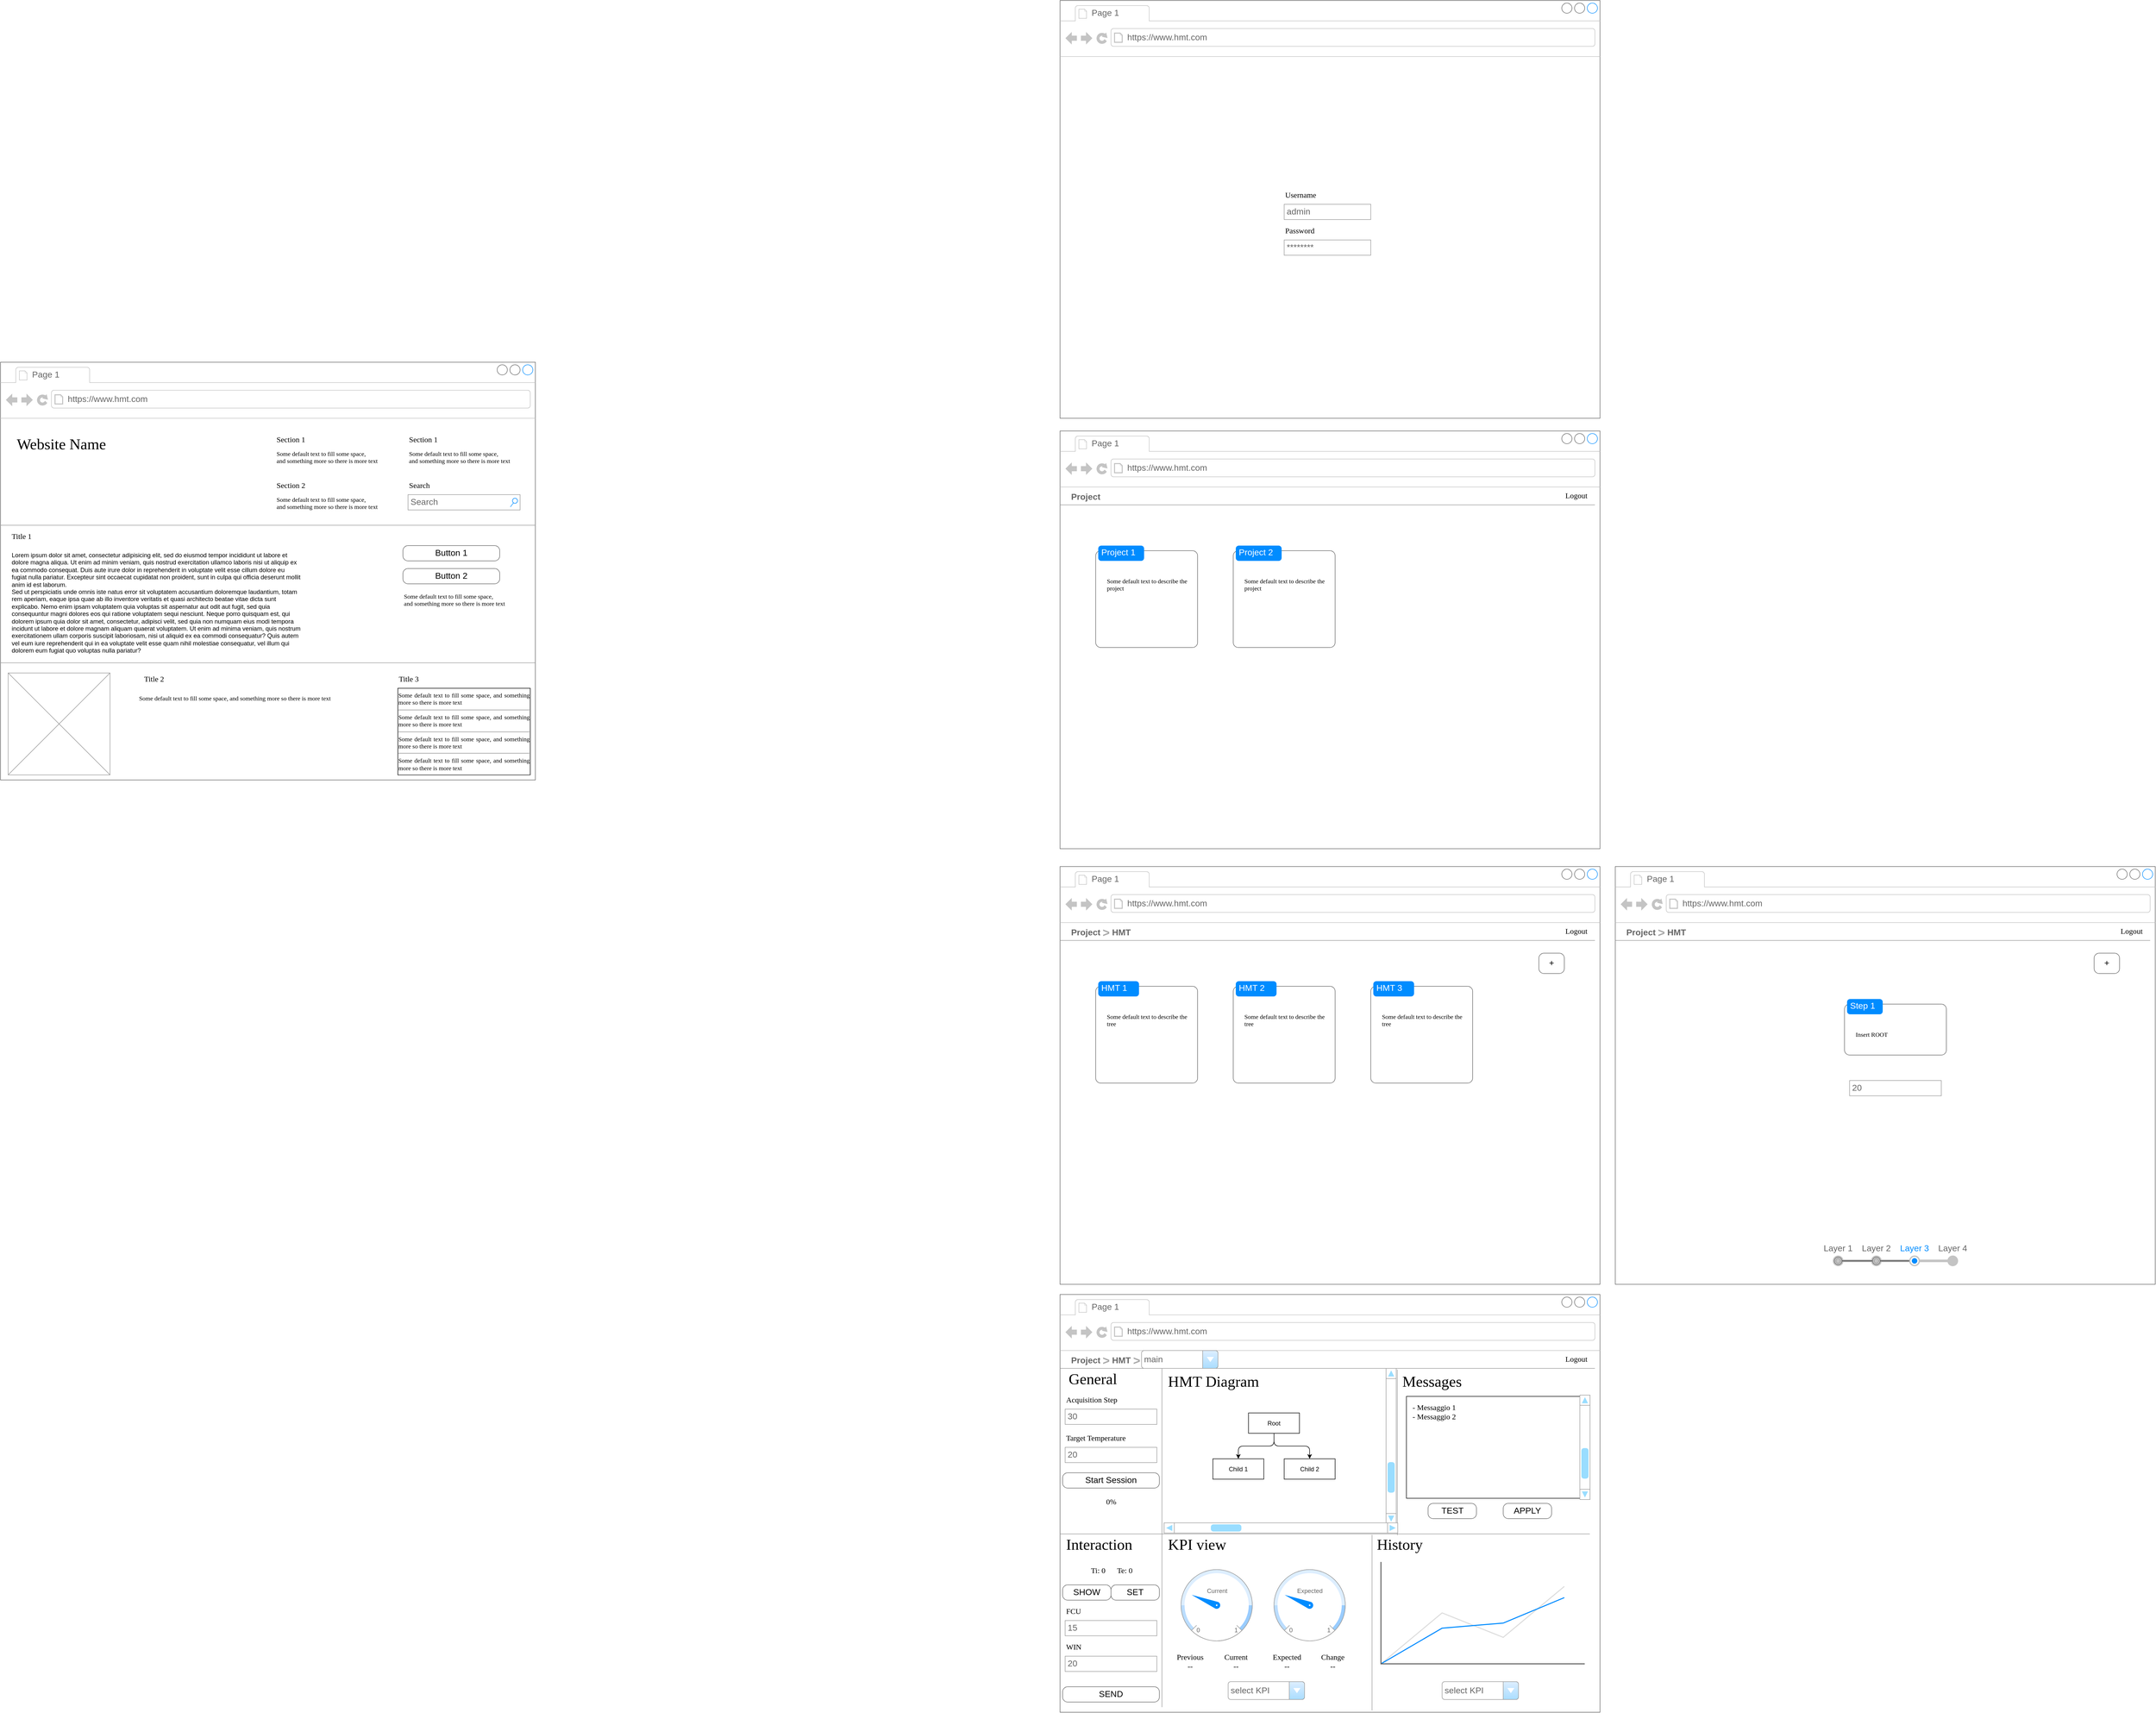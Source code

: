 <mxfile version="23.1.2" type="github">
  <diagram name="Page-1" id="2cc2dc42-3aac-f2a9-1cec-7a8b7cbee084">
    <mxGraphModel dx="8448" dy="3240" grid="1" gridSize="10" guides="1" tooltips="1" connect="1" arrows="1" fold="1" page="1" pageScale="1" pageWidth="1100" pageHeight="850" background="none" math="0" shadow="0">
      <root>
        <mxCell id="0" />
        <mxCell id="1" parent="0" />
        <mxCell id="7026571954dc6520-1" value="" style="strokeWidth=1;shadow=0;dashed=0;align=center;html=1;shape=mxgraph.mockup.containers.browserWindow;rSize=0;strokeColor=#666666;mainText=,;recursiveResize=0;rounded=0;labelBackgroundColor=none;fontFamily=Verdana;fontSize=12;movable=1;resizable=1;rotatable=1;deletable=1;editable=1;locked=0;connectable=1;" parent="1" vertex="1">
          <mxGeometry x="30" y="20" width="1060" height="820" as="geometry" />
        </mxCell>
        <mxCell id="7026571954dc6520-2" value="Page 1" style="strokeWidth=1;shadow=0;dashed=0;align=center;html=1;shape=mxgraph.mockup.containers.anchor;fontSize=17;fontColor=#666666;align=left;" parent="7026571954dc6520-1" vertex="1">
          <mxGeometry x="60" y="12" width="110" height="26" as="geometry" />
        </mxCell>
        <mxCell id="7026571954dc6520-3" value="https://www.hmt.com" style="strokeWidth=1;shadow=0;dashed=0;align=center;html=1;shape=mxgraph.mockup.containers.anchor;rSize=0;fontSize=17;fontColor=#666666;align=left;" parent="7026571954dc6520-1" vertex="1">
          <mxGeometry x="130" y="60" width="250" height="26" as="geometry" />
        </mxCell>
        <mxCell id="7026571954dc6520-6" value="Username" style="text;html=1;points=[];align=left;verticalAlign=top;spacingTop=-4;fontSize=15;fontFamily=Verdana" parent="7026571954dc6520-1" vertex="1">
          <mxGeometry x="440" y="370" width="170" height="30" as="geometry" />
        </mxCell>
        <mxCell id="7026571954dc6520-8" value="Password" style="text;html=1;points=[];align=left;verticalAlign=top;spacingTop=-4;fontSize=15;fontFamily=Verdana" parent="7026571954dc6520-1" vertex="1">
          <mxGeometry x="440" y="440" width="170" height="30" as="geometry" />
        </mxCell>
        <mxCell id="7pJ2gOgN6x-UePzKQqjZ-26" value="********" style="strokeWidth=1;shadow=0;dashed=0;align=center;html=1;shape=mxgraph.mockup.forms.pwField;strokeColor=#999999;mainText=;align=left;fontColor=#666666;fontSize=17;spacingLeft=3;" vertex="1" parent="7026571954dc6520-1">
          <mxGeometry x="440" y="470" width="170" height="30" as="geometry" />
        </mxCell>
        <mxCell id="7pJ2gOgN6x-UePzKQqjZ-27" value="admin" style="strokeWidth=1;shadow=0;dashed=0;align=center;html=1;shape=mxgraph.mockup.forms.pwField;strokeColor=#999999;mainText=;align=left;fontColor=#666666;fontSize=17;spacingLeft=3;" vertex="1" parent="7026571954dc6520-1">
          <mxGeometry x="440" y="400" width="170" height="30" as="geometry" />
        </mxCell>
        <mxCell id="7pJ2gOgN6x-UePzKQqjZ-1" value="" style="strokeWidth=1;shadow=0;dashed=0;align=center;html=1;shape=mxgraph.mockup.containers.browserWindow;rSize=0;strokeColor=#666666;mainText=,;recursiveResize=0;rounded=0;labelBackgroundColor=none;fontFamily=Verdana;fontSize=12" vertex="1" parent="1">
          <mxGeometry x="30" y="865" width="1060" height="820" as="geometry" />
        </mxCell>
        <mxCell id="7pJ2gOgN6x-UePzKQqjZ-2" value="Page 1" style="strokeWidth=1;shadow=0;dashed=0;align=center;html=1;shape=mxgraph.mockup.containers.anchor;fontSize=17;fontColor=#666666;align=left;" vertex="1" parent="7pJ2gOgN6x-UePzKQqjZ-1">
          <mxGeometry x="60" y="12" width="110" height="26" as="geometry" />
        </mxCell>
        <mxCell id="7pJ2gOgN6x-UePzKQqjZ-3" value="https://www.hmt.com" style="strokeWidth=1;shadow=0;dashed=0;align=center;html=1;shape=mxgraph.mockup.containers.anchor;rSize=0;fontSize=17;fontColor=#666666;align=left;" vertex="1" parent="7pJ2gOgN6x-UePzKQqjZ-1">
          <mxGeometry x="130" y="60" width="250" height="26" as="geometry" />
        </mxCell>
        <mxCell id="7pJ2gOgN6x-UePzKQqjZ-53" value="" style="verticalLabelPosition=bottom;shadow=0;dashed=0;align=center;html=1;verticalAlign=top;strokeWidth=1;shape=mxgraph.mockup.markup.line;strokeColor=#999999;rounded=0;labelBackgroundColor=none;fillColor=#ffffff;fontFamily=Verdana;fontSize=12;fontColor=#000000;" vertex="1" parent="7pJ2gOgN6x-UePzKQqjZ-1">
          <mxGeometry y="135" width="1050" height="20" as="geometry" />
        </mxCell>
        <mxCell id="7pJ2gOgN6x-UePzKQqjZ-80" value="" style="shape=mxgraph.mockup.containers.marginRect;rectMarginTop=10;strokeColor=#666666;strokeWidth=1;dashed=0;rounded=1;arcSize=5;recursiveResize=0;html=1;whiteSpace=wrap;" vertex="1" parent="7pJ2gOgN6x-UePzKQqjZ-1">
          <mxGeometry x="70" y="225" width="200" height="200" as="geometry" />
        </mxCell>
        <mxCell id="7pJ2gOgN6x-UePzKQqjZ-81" value="Project 1" style="shape=rect;strokeColor=none;fillColor=#008cff;strokeWidth=1;dashed=0;rounded=1;arcSize=20;fontColor=#ffffff;fontSize=17;spacing=2;spacingTop=-2;align=left;autosize=1;spacingLeft=4;resizeWidth=0;resizeHeight=0;perimeter=none;html=1;whiteSpace=wrap;" vertex="1" parent="7pJ2gOgN6x-UePzKQqjZ-80">
          <mxGeometry x="5" width="90" height="30" as="geometry" />
        </mxCell>
        <mxCell id="7pJ2gOgN6x-UePzKQqjZ-85" value="Some default text to describe the project" style="text;html=1;points=[];align=left;verticalAlign=top;spacingTop=-4;fontSize=12;fontFamily=Verdana;whiteSpace=wrap;" vertex="1" parent="7pJ2gOgN6x-UePzKQqjZ-80">
          <mxGeometry x="20" y="60" width="160" height="65" as="geometry" />
        </mxCell>
        <mxCell id="7pJ2gOgN6x-UePzKQqjZ-83" value="Logout" style="text;html=1;points=[];align=left;verticalAlign=top;spacingTop=-4;fontSize=15;fontFamily=Verdana" vertex="1" parent="7pJ2gOgN6x-UePzKQqjZ-1">
          <mxGeometry x="990" y="115" width="60" height="30" as="geometry" />
        </mxCell>
        <mxCell id="7pJ2gOgN6x-UePzKQqjZ-84" value="Project" style="strokeWidth=1;shadow=0;dashed=0;align=center;html=1;shape=mxgraph.mockup.navigation.anchor;fontSize=17;fontColor=#666666;fontStyle=1;" vertex="1" parent="7pJ2gOgN6x-UePzKQqjZ-1">
          <mxGeometry x="20" y="115" width="60" height="30" as="geometry" />
        </mxCell>
        <mxCell id="7pJ2gOgN6x-UePzKQqjZ-86" value="" style="shape=mxgraph.mockup.containers.marginRect;rectMarginTop=10;strokeColor=#666666;strokeWidth=1;dashed=0;rounded=1;arcSize=5;recursiveResize=0;html=1;whiteSpace=wrap;" vertex="1" parent="7pJ2gOgN6x-UePzKQqjZ-1">
          <mxGeometry x="340" y="225" width="200" height="200" as="geometry" />
        </mxCell>
        <mxCell id="7pJ2gOgN6x-UePzKQqjZ-87" value="Project 2" style="shape=rect;strokeColor=none;fillColor=#008cff;strokeWidth=1;dashed=0;rounded=1;arcSize=20;fontColor=#ffffff;fontSize=17;spacing=2;spacingTop=-2;align=left;autosize=1;spacingLeft=4;resizeWidth=0;resizeHeight=0;perimeter=none;html=1;whiteSpace=wrap;" vertex="1" parent="7pJ2gOgN6x-UePzKQqjZ-86">
          <mxGeometry x="5" width="90" height="30" as="geometry" />
        </mxCell>
        <mxCell id="7pJ2gOgN6x-UePzKQqjZ-88" value="Some default text to describe the project" style="text;html=1;points=[];align=left;verticalAlign=top;spacingTop=-4;fontSize=12;fontFamily=Verdana;whiteSpace=wrap;" vertex="1" parent="7pJ2gOgN6x-UePzKQqjZ-86">
          <mxGeometry x="20" y="60" width="160" height="65" as="geometry" />
        </mxCell>
        <mxCell id="7pJ2gOgN6x-UePzKQqjZ-28" value="" style="strokeWidth=1;shadow=0;dashed=0;align=center;html=1;shape=mxgraph.mockup.containers.browserWindow;rSize=0;strokeColor=#666666;mainText=,;recursiveResize=0;rounded=0;labelBackgroundColor=none;fontFamily=Verdana;fontSize=12" vertex="1" parent="1">
          <mxGeometry x="-2050" y="730" width="1050" height="820" as="geometry" />
        </mxCell>
        <mxCell id="7pJ2gOgN6x-UePzKQqjZ-29" value="Page 1" style="strokeWidth=1;shadow=0;dashed=0;align=center;html=1;shape=mxgraph.mockup.containers.anchor;fontSize=17;fontColor=#666666;align=left;" vertex="1" parent="7pJ2gOgN6x-UePzKQqjZ-28">
          <mxGeometry x="60" y="12" width="110" height="26" as="geometry" />
        </mxCell>
        <mxCell id="7pJ2gOgN6x-UePzKQqjZ-30" value="https://www.hmt.com" style="strokeWidth=1;shadow=0;dashed=0;align=center;html=1;shape=mxgraph.mockup.containers.anchor;rSize=0;fontSize=17;fontColor=#666666;align=left;" vertex="1" parent="7pJ2gOgN6x-UePzKQqjZ-28">
          <mxGeometry x="130" y="60" width="250" height="26" as="geometry" />
        </mxCell>
        <mxCell id="7pJ2gOgN6x-UePzKQqjZ-31" value="Website Name" style="text;html=1;points=[];align=left;verticalAlign=top;spacingTop=-4;fontSize=30;fontFamily=Verdana" vertex="1" parent="7pJ2gOgN6x-UePzKQqjZ-28">
          <mxGeometry x="30" y="140" width="340" height="50" as="geometry" />
        </mxCell>
        <mxCell id="7pJ2gOgN6x-UePzKQqjZ-32" value="Section 1" style="text;html=1;points=[];align=left;verticalAlign=top;spacingTop=-4;fontSize=15;fontFamily=Verdana" vertex="1" parent="7pJ2gOgN6x-UePzKQqjZ-28">
          <mxGeometry x="540" y="140" width="170" height="30" as="geometry" />
        </mxCell>
        <mxCell id="7pJ2gOgN6x-UePzKQqjZ-33" value="Some default text to fill some space, and&amp;nbsp;&lt;span&gt;something more so there is more text&lt;/span&gt;" style="text;html=1;points=[];align=left;verticalAlign=top;spacingTop=-4;fontSize=12;fontFamily=Verdana;whiteSpace=wrap;" vertex="1" parent="7pJ2gOgN6x-UePzKQqjZ-28">
          <mxGeometry x="540" y="170" width="240" height="40" as="geometry" />
        </mxCell>
        <mxCell id="7pJ2gOgN6x-UePzKQqjZ-34" value="Section 2" style="text;html=1;points=[];align=left;verticalAlign=top;spacingTop=-4;fontSize=15;fontFamily=Verdana" vertex="1" parent="7pJ2gOgN6x-UePzKQqjZ-28">
          <mxGeometry x="540" y="230" width="170" height="30" as="geometry" />
        </mxCell>
        <mxCell id="7pJ2gOgN6x-UePzKQqjZ-35" value="Some default text to fill some space, and&amp;nbsp;&lt;span&gt;something more so there is more text&lt;/span&gt;" style="text;html=1;points=[];align=left;verticalAlign=top;spacingTop=-4;fontSize=12;fontFamily=Verdana;whiteSpace=wrap;" vertex="1" parent="7pJ2gOgN6x-UePzKQqjZ-28">
          <mxGeometry x="540" y="260" width="240" height="40" as="geometry" />
        </mxCell>
        <mxCell id="7pJ2gOgN6x-UePzKQqjZ-36" value="Section 1" style="text;html=1;points=[];align=left;verticalAlign=top;spacingTop=-4;fontSize=15;fontFamily=Verdana" vertex="1" parent="7pJ2gOgN6x-UePzKQqjZ-28">
          <mxGeometry x="800" y="140" width="170" height="30" as="geometry" />
        </mxCell>
        <mxCell id="7pJ2gOgN6x-UePzKQqjZ-37" value="Some default text to fill some space, and&amp;nbsp;&lt;span&gt;something more so there is more text&lt;/span&gt;" style="text;html=1;points=[];align=left;verticalAlign=top;spacingTop=-4;fontSize=12;fontFamily=Verdana;whiteSpace=wrap;" vertex="1" parent="7pJ2gOgN6x-UePzKQqjZ-28">
          <mxGeometry x="800" y="170" width="240" height="40" as="geometry" />
        </mxCell>
        <mxCell id="7pJ2gOgN6x-UePzKQqjZ-38" value="Search" style="text;html=1;points=[];align=left;verticalAlign=top;spacingTop=-4;fontSize=15;fontFamily=Verdana" vertex="1" parent="7pJ2gOgN6x-UePzKQqjZ-28">
          <mxGeometry x="800" y="230" width="170" height="30" as="geometry" />
        </mxCell>
        <mxCell id="7pJ2gOgN6x-UePzKQqjZ-39" value="Search" style="strokeWidth=1;shadow=0;dashed=0;align=center;html=1;shape=mxgraph.mockup.forms.searchBox;strokeColor=#999999;mainText=;strokeColor2=#008cff;fontColor=#666666;fontSize=17;align=left;spacingLeft=3;rounded=0;labelBackgroundColor=none;" vertex="1" parent="7pJ2gOgN6x-UePzKQqjZ-28">
          <mxGeometry x="800" y="260" width="220" height="30" as="geometry" />
        </mxCell>
        <mxCell id="7pJ2gOgN6x-UePzKQqjZ-40" value="" style="verticalLabelPosition=bottom;shadow=0;dashed=0;align=center;html=1;verticalAlign=top;strokeWidth=1;shape=mxgraph.mockup.markup.line;strokeColor=#999999;rounded=0;labelBackgroundColor=none;fillColor=#ffffff;fontFamily=Verdana;fontSize=12;fontColor=#000000;" vertex="1" parent="7pJ2gOgN6x-UePzKQqjZ-28">
          <mxGeometry y="310" width="1050" height="20" as="geometry" />
        </mxCell>
        <mxCell id="7pJ2gOgN6x-UePzKQqjZ-41" value="Title 1" style="text;html=1;points=[];align=left;verticalAlign=top;spacingTop=-4;fontSize=15;fontFamily=Verdana" vertex="1" parent="7pJ2gOgN6x-UePzKQqjZ-28">
          <mxGeometry x="20" y="330" width="170" height="30" as="geometry" />
        </mxCell>
        <mxCell id="7pJ2gOgN6x-UePzKQqjZ-42" value="Lorem ipsum dolor sit amet, consectetur adipisicing elit, sed do eiusmod tempor incididunt ut labore et dolore magna aliqua. Ut enim ad minim veniam, quis nostrud exercitation ullamco laboris nisi ut aliquip ex ea commodo consequat. Duis aute irure dolor in reprehenderit in voluptate velit esse cillum dolore eu fugiat nulla pariatur. Excepteur sint occaecat cupidatat non proident, sunt in culpa qui officia deserunt mollit anim id est laborum.&#xa;Sed ut perspiciatis unde omnis iste natus error sit voluptatem accusantium doloremque laudantium, totam rem aperiam, eaque ipsa quae ab illo inventore veritatis et quasi architecto beatae vitae dicta sunt explicabo. Nemo enim ipsam voluptatem quia voluptas sit aspernatur aut odit aut fugit, sed quia consequuntur magni dolores eos qui ratione voluptatem sequi nesciunt. Neque porro quisquam est, qui dolorem ipsum quia dolor sit amet, consectetur, adipisci velit, sed quia non numquam eius modi tempora incidunt ut labore et dolore magnam aliquam quaerat voluptatem. Ut enim ad minima veniam, quis nostrum exercitationem ullam corporis suscipit laboriosam, nisi ut aliquid ex ea commodi consequatur? Quis autem vel eum iure reprehenderit qui in ea voluptate velit esse quam nihil molestiae consequatur, vel illum qui dolorem eum fugiat quo voluptas nulla pariatur?" style="text;spacingTop=-5;whiteSpace=wrap;html=1;align=left;fontSize=12;fontFamily=Helvetica;fillColor=none;strokeColor=none;rounded=0;shadow=1;labelBackgroundColor=none;" vertex="1" parent="7pJ2gOgN6x-UePzKQqjZ-28">
          <mxGeometry x="20" y="370" width="570" height="240" as="geometry" />
        </mxCell>
        <mxCell id="7pJ2gOgN6x-UePzKQqjZ-43" value="Button 1" style="strokeWidth=1;shadow=0;dashed=0;align=center;html=1;shape=mxgraph.mockup.buttons.button;strokeColor=#666666;mainText=;buttonStyle=round;fontSize=17;fontStyle=0;fillColor=none;whiteSpace=wrap;rounded=0;labelBackgroundColor=none;" vertex="1" parent="7pJ2gOgN6x-UePzKQqjZ-28">
          <mxGeometry x="790" y="360" width="190" height="30" as="geometry" />
        </mxCell>
        <mxCell id="7pJ2gOgN6x-UePzKQqjZ-44" value="Button 2" style="strokeWidth=1;shadow=0;dashed=0;align=center;html=1;shape=mxgraph.mockup.buttons.button;strokeColor=#666666;mainText=;buttonStyle=round;fontSize=17;fontStyle=0;fillColor=none;whiteSpace=wrap;rounded=0;labelBackgroundColor=none;" vertex="1" parent="7pJ2gOgN6x-UePzKQqjZ-28">
          <mxGeometry x="790" y="405" width="190" height="30" as="geometry" />
        </mxCell>
        <mxCell id="7pJ2gOgN6x-UePzKQqjZ-45" value="Some default text to fill some space, and&amp;nbsp;&lt;span&gt;something more so there is more text&lt;/span&gt;" style="text;html=1;points=[];align=left;verticalAlign=top;spacingTop=-4;fontSize=12;fontFamily=Verdana;whiteSpace=wrap;" vertex="1" parent="7pJ2gOgN6x-UePzKQqjZ-28">
          <mxGeometry x="790" y="450" width="240" height="40" as="geometry" />
        </mxCell>
        <mxCell id="7pJ2gOgN6x-UePzKQqjZ-46" value="" style="verticalLabelPosition=bottom;shadow=0;dashed=0;align=center;html=1;verticalAlign=top;strokeWidth=1;shape=mxgraph.mockup.markup.line;strokeColor=#999999;rounded=0;labelBackgroundColor=none;fillColor=#ffffff;fontFamily=Verdana;fontSize=12;fontColor=#000000;" vertex="1" parent="7pJ2gOgN6x-UePzKQqjZ-28">
          <mxGeometry y="580" width="1050" height="20" as="geometry" />
        </mxCell>
        <mxCell id="7pJ2gOgN6x-UePzKQqjZ-47" value="" style="verticalLabelPosition=bottom;shadow=0;dashed=0;align=center;html=1;verticalAlign=top;strokeWidth=1;shape=mxgraph.mockup.graphics.simpleIcon;strokeColor=#999999;fillColor=#ffffff;rounded=0;labelBackgroundColor=none;fontFamily=Verdana;fontSize=12;fontColor=#000000;" vertex="1" parent="7pJ2gOgN6x-UePzKQqjZ-28">
          <mxGeometry x="15" y="610" width="200" height="200" as="geometry" />
        </mxCell>
        <mxCell id="7pJ2gOgN6x-UePzKQqjZ-48" value="Title 2" style="text;html=1;points=[];align=left;verticalAlign=top;spacingTop=-4;fontSize=15;fontFamily=Verdana" vertex="1" parent="7pJ2gOgN6x-UePzKQqjZ-28">
          <mxGeometry x="280" y="610" width="170" height="30" as="geometry" />
        </mxCell>
        <mxCell id="7pJ2gOgN6x-UePzKQqjZ-49" value="Title 3" style="text;html=1;points=[];align=left;verticalAlign=top;spacingTop=-4;fontSize=15;fontFamily=Verdana" vertex="1" parent="7pJ2gOgN6x-UePzKQqjZ-28">
          <mxGeometry x="780" y="610" width="170" height="30" as="geometry" />
        </mxCell>
        <mxCell id="7pJ2gOgN6x-UePzKQqjZ-50" value="&lt;div style=&quot;text-align: justify&quot;&gt;&lt;span&gt;Some default text to fill some space, and&amp;nbsp;&lt;/span&gt;&lt;span&gt;something more so there is more text&lt;/span&gt;&lt;/div&gt;&lt;div style=&quot;text-align: justify&quot;&gt;&lt;hr id=&quot;null&quot; style=&quot;text-align: justify&quot;&gt;&lt;span&gt;&lt;div style=&quot;text-align: justify&quot;&gt;&lt;span&gt;Some default text to fill some space, and&amp;nbsp;&lt;/span&gt;&lt;span&gt;something more so there is more text&lt;/span&gt;&lt;/div&gt;&lt;/span&gt;&lt;/div&gt;&lt;hr id=&quot;null&quot; style=&quot;text-align: justify&quot;&gt;&lt;span&gt;&lt;div style=&quot;text-align: justify&quot;&gt;&lt;span&gt;Some default text to fill some space, and&amp;nbsp;&lt;/span&gt;&lt;span&gt;something more so there is more text&lt;/span&gt;&lt;/div&gt;&lt;/span&gt;&lt;hr id=&quot;null&quot; style=&quot;text-align: justify&quot;&gt;&lt;span&gt;&lt;div style=&quot;text-align: justify&quot;&gt;&lt;span&gt;Some default text to fill some space, and&amp;nbsp;&lt;/span&gt;&lt;span&gt;something more so there is more text&lt;/span&gt;&lt;/div&gt;&lt;/span&gt;&lt;hr id=&quot;null&quot; style=&quot;text-align: left&quot;&gt;" style="whiteSpace=wrap;html=1;rounded=0;shadow=0;labelBackgroundColor=none;strokeWidth=1;fontFamily=Verdana;fontSize=12;align=center;verticalAlign=top;" vertex="1" parent="7pJ2gOgN6x-UePzKQqjZ-28">
          <mxGeometry x="780" y="640" width="260" height="170" as="geometry" />
        </mxCell>
        <mxCell id="7pJ2gOgN6x-UePzKQqjZ-51" value="Some default text to fill some space, and&amp;nbsp;&lt;span&gt;something more so there is more text&lt;/span&gt;" style="text;html=1;points=[];align=left;verticalAlign=top;spacingTop=-4;fontSize=12;fontFamily=Verdana;whiteSpace=wrap;" vertex="1" parent="7pJ2gOgN6x-UePzKQqjZ-28">
          <mxGeometry x="270" y="650" width="470" height="40" as="geometry" />
        </mxCell>
        <mxCell id="7pJ2gOgN6x-UePzKQqjZ-111" value="" style="strokeWidth=1;shadow=0;dashed=0;align=center;html=1;shape=mxgraph.mockup.containers.browserWindow;rSize=0;strokeColor=#666666;mainText=,;recursiveResize=0;rounded=0;labelBackgroundColor=none;fontFamily=Verdana;fontSize=12" vertex="1" parent="1">
          <mxGeometry x="30" y="1720" width="1060" height="820" as="geometry" />
        </mxCell>
        <mxCell id="7pJ2gOgN6x-UePzKQqjZ-112" value="Page 1" style="strokeWidth=1;shadow=0;dashed=0;align=center;html=1;shape=mxgraph.mockup.containers.anchor;fontSize=17;fontColor=#666666;align=left;" vertex="1" parent="7pJ2gOgN6x-UePzKQqjZ-111">
          <mxGeometry x="60" y="12" width="110" height="26" as="geometry" />
        </mxCell>
        <mxCell id="7pJ2gOgN6x-UePzKQqjZ-113" value="https://www.hmt.com" style="strokeWidth=1;shadow=0;dashed=0;align=center;html=1;shape=mxgraph.mockup.containers.anchor;rSize=0;fontSize=17;fontColor=#666666;align=left;" vertex="1" parent="7pJ2gOgN6x-UePzKQqjZ-111">
          <mxGeometry x="130" y="60" width="250" height="26" as="geometry" />
        </mxCell>
        <mxCell id="7pJ2gOgN6x-UePzKQqjZ-114" value="" style="verticalLabelPosition=bottom;shadow=0;dashed=0;align=center;html=1;verticalAlign=top;strokeWidth=1;shape=mxgraph.mockup.markup.line;strokeColor=#999999;rounded=0;labelBackgroundColor=none;fillColor=#ffffff;fontFamily=Verdana;fontSize=12;fontColor=#000000;" vertex="1" parent="7pJ2gOgN6x-UePzKQqjZ-111">
          <mxGeometry y="135" width="1050" height="20" as="geometry" />
        </mxCell>
        <mxCell id="7pJ2gOgN6x-UePzKQqjZ-115" value="" style="shape=mxgraph.mockup.containers.marginRect;rectMarginTop=10;strokeColor=#666666;strokeWidth=1;dashed=0;rounded=1;arcSize=5;recursiveResize=0;html=1;whiteSpace=wrap;" vertex="1" parent="7pJ2gOgN6x-UePzKQqjZ-111">
          <mxGeometry x="70" y="225" width="200" height="200" as="geometry" />
        </mxCell>
        <mxCell id="7pJ2gOgN6x-UePzKQqjZ-116" value="HMT 1" style="shape=rect;strokeColor=none;fillColor=#008cff;strokeWidth=1;dashed=0;rounded=1;arcSize=20;fontColor=#ffffff;fontSize=17;spacing=2;spacingTop=-2;align=left;autosize=1;spacingLeft=4;resizeWidth=0;resizeHeight=0;perimeter=none;html=1;whiteSpace=wrap;" vertex="1" parent="7pJ2gOgN6x-UePzKQqjZ-115">
          <mxGeometry x="5" width="80" height="30" as="geometry" />
        </mxCell>
        <mxCell id="7pJ2gOgN6x-UePzKQqjZ-117" value="Some default text to describe the tree" style="text;html=1;points=[];align=left;verticalAlign=top;spacingTop=-4;fontSize=12;fontFamily=Verdana;whiteSpace=wrap;" vertex="1" parent="7pJ2gOgN6x-UePzKQqjZ-115">
          <mxGeometry x="20" y="60" width="160" height="65" as="geometry" />
        </mxCell>
        <mxCell id="7pJ2gOgN6x-UePzKQqjZ-118" value="Logout" style="text;html=1;points=[];align=left;verticalAlign=top;spacingTop=-4;fontSize=15;fontFamily=Verdana" vertex="1" parent="7pJ2gOgN6x-UePzKQqjZ-111">
          <mxGeometry x="990" y="115" width="60" height="30" as="geometry" />
        </mxCell>
        <mxCell id="7pJ2gOgN6x-UePzKQqjZ-119" value="Project" style="strokeWidth=1;shadow=0;dashed=0;align=center;html=1;shape=mxgraph.mockup.navigation.anchor;fontSize=17;fontColor=#666666;fontStyle=1;" vertex="1" parent="7pJ2gOgN6x-UePzKQqjZ-111">
          <mxGeometry x="20" y="115" width="60" height="30" as="geometry" />
        </mxCell>
        <mxCell id="7pJ2gOgN6x-UePzKQqjZ-120" value="" style="shape=mxgraph.mockup.containers.marginRect;rectMarginTop=10;strokeColor=#666666;strokeWidth=1;dashed=0;rounded=1;arcSize=5;recursiveResize=0;html=1;whiteSpace=wrap;" vertex="1" parent="7pJ2gOgN6x-UePzKQqjZ-111">
          <mxGeometry x="340" y="225" width="200" height="200" as="geometry" />
        </mxCell>
        <mxCell id="7pJ2gOgN6x-UePzKQqjZ-121" value="HMT 2" style="shape=rect;strokeColor=none;fillColor=#008cff;strokeWidth=1;dashed=0;rounded=1;arcSize=20;fontColor=#ffffff;fontSize=17;spacing=2;spacingTop=-2;align=left;autosize=1;spacingLeft=4;resizeWidth=0;resizeHeight=0;perimeter=none;html=1;whiteSpace=wrap;" vertex="1" parent="7pJ2gOgN6x-UePzKQqjZ-120">
          <mxGeometry x="5" width="80" height="30" as="geometry" />
        </mxCell>
        <mxCell id="7pJ2gOgN6x-UePzKQqjZ-122" value="Some default text to describe the tree" style="text;html=1;points=[];align=left;verticalAlign=top;spacingTop=-4;fontSize=12;fontFamily=Verdana;whiteSpace=wrap;" vertex="1" parent="7pJ2gOgN6x-UePzKQqjZ-120">
          <mxGeometry x="20" y="60" width="160" height="65" as="geometry" />
        </mxCell>
        <mxCell id="7pJ2gOgN6x-UePzKQqjZ-123" value="&gt;" style="strokeWidth=1;shadow=0;dashed=0;align=center;html=1;shape=mxgraph.mockup.navigation.anchor;fontSize=24;fontColor=#aaaaaa;fontStyle=1;" vertex="1" parent="7pJ2gOgN6x-UePzKQqjZ-111">
          <mxGeometry x="80" y="115" width="20" height="30" as="geometry" />
        </mxCell>
        <mxCell id="7pJ2gOgN6x-UePzKQqjZ-124" value="HMT" style="strokeWidth=1;shadow=0;dashed=0;align=center;html=1;shape=mxgraph.mockup.navigation.anchor;fontSize=17;fontColor=#666666;fontStyle=1;" vertex="1" parent="7pJ2gOgN6x-UePzKQqjZ-111">
          <mxGeometry x="90" y="115" width="60" height="30" as="geometry" />
        </mxCell>
        <mxCell id="7pJ2gOgN6x-UePzKQqjZ-125" value="" style="shape=mxgraph.mockup.containers.marginRect;rectMarginTop=10;strokeColor=#666666;strokeWidth=1;dashed=0;rounded=1;arcSize=5;recursiveResize=0;html=1;whiteSpace=wrap;" vertex="1" parent="7pJ2gOgN6x-UePzKQqjZ-111">
          <mxGeometry x="610" y="225" width="200" height="200" as="geometry" />
        </mxCell>
        <mxCell id="7pJ2gOgN6x-UePzKQqjZ-126" value="HMT 3" style="shape=rect;strokeColor=none;fillColor=#008cff;strokeWidth=1;dashed=0;rounded=1;arcSize=20;fontColor=#ffffff;fontSize=17;spacing=2;spacingTop=-2;align=left;autosize=1;spacingLeft=4;resizeWidth=0;resizeHeight=0;perimeter=none;html=1;whiteSpace=wrap;" vertex="1" parent="7pJ2gOgN6x-UePzKQqjZ-125">
          <mxGeometry x="5" width="80" height="30" as="geometry" />
        </mxCell>
        <mxCell id="7pJ2gOgN6x-UePzKQqjZ-127" value="Some default text to describe the tree" style="text;html=1;points=[];align=left;verticalAlign=top;spacingTop=-4;fontSize=12;fontFamily=Verdana;whiteSpace=wrap;" vertex="1" parent="7pJ2gOgN6x-UePzKQqjZ-125">
          <mxGeometry x="20" y="60" width="160" height="65" as="geometry" />
        </mxCell>
        <mxCell id="7pJ2gOgN6x-UePzKQqjZ-224" value="+" style="strokeWidth=1;shadow=0;dashed=0;align=center;html=1;shape=mxgraph.mockup.buttons.button;strokeColor=#666666;mainText=;buttonStyle=round;fontSize=17;fontStyle=0;fillColor=none;whiteSpace=wrap;rounded=0;labelBackgroundColor=none;" vertex="1" parent="7pJ2gOgN6x-UePzKQqjZ-111">
          <mxGeometry x="940" y="170" width="50" height="40" as="geometry" />
        </mxCell>
        <mxCell id="7pJ2gOgN6x-UePzKQqjZ-128" value="" style="strokeWidth=1;shadow=0;dashed=0;align=center;html=1;shape=mxgraph.mockup.containers.browserWindow;rSize=0;strokeColor=#666666;mainText=,;recursiveResize=0;rounded=0;labelBackgroundColor=none;fontFamily=Verdana;fontSize=12" vertex="1" parent="1">
          <mxGeometry x="30" y="2560" width="1060" height="820" as="geometry" />
        </mxCell>
        <mxCell id="7pJ2gOgN6x-UePzKQqjZ-129" value="Page 1" style="strokeWidth=1;shadow=0;dashed=0;align=center;html=1;shape=mxgraph.mockup.containers.anchor;fontSize=17;fontColor=#666666;align=left;" vertex="1" parent="7pJ2gOgN6x-UePzKQqjZ-128">
          <mxGeometry x="60" y="12" width="110" height="26" as="geometry" />
        </mxCell>
        <mxCell id="7pJ2gOgN6x-UePzKQqjZ-130" value="https://www.hmt.com" style="strokeWidth=1;shadow=0;dashed=0;align=center;html=1;shape=mxgraph.mockup.containers.anchor;rSize=0;fontSize=17;fontColor=#666666;align=left;" vertex="1" parent="7pJ2gOgN6x-UePzKQqjZ-128">
          <mxGeometry x="130" y="60" width="250" height="26" as="geometry" />
        </mxCell>
        <mxCell id="7pJ2gOgN6x-UePzKQqjZ-131" value="" style="verticalLabelPosition=bottom;shadow=0;dashed=0;align=center;html=1;verticalAlign=top;strokeWidth=1;shape=mxgraph.mockup.markup.line;strokeColor=#999999;rounded=0;labelBackgroundColor=none;fillColor=#ffffff;fontFamily=Verdana;fontSize=12;fontColor=#000000;" vertex="1" parent="7pJ2gOgN6x-UePzKQqjZ-128">
          <mxGeometry y="135" width="1050" height="20" as="geometry" />
        </mxCell>
        <mxCell id="7pJ2gOgN6x-UePzKQqjZ-135" value="Logout" style="text;html=1;points=[];align=left;verticalAlign=top;spacingTop=-4;fontSize=15;fontFamily=Verdana" vertex="1" parent="7pJ2gOgN6x-UePzKQqjZ-128">
          <mxGeometry x="990" y="115" width="60" height="30" as="geometry" />
        </mxCell>
        <mxCell id="7pJ2gOgN6x-UePzKQqjZ-136" value="Project" style="strokeWidth=1;shadow=0;dashed=0;align=center;html=1;shape=mxgraph.mockup.navigation.anchor;fontSize=17;fontColor=#666666;fontStyle=1;" vertex="1" parent="7pJ2gOgN6x-UePzKQqjZ-128">
          <mxGeometry x="20" y="115" width="60" height="30" as="geometry" />
        </mxCell>
        <mxCell id="7pJ2gOgN6x-UePzKQqjZ-140" value="&gt;" style="strokeWidth=1;shadow=0;dashed=0;align=center;html=1;shape=mxgraph.mockup.navigation.anchor;fontSize=24;fontColor=#aaaaaa;fontStyle=1;" vertex="1" parent="7pJ2gOgN6x-UePzKQqjZ-128">
          <mxGeometry x="80" y="115" width="20" height="30" as="geometry" />
        </mxCell>
        <mxCell id="7pJ2gOgN6x-UePzKQqjZ-141" value="HMT" style="strokeWidth=1;shadow=0;dashed=0;align=center;html=1;shape=mxgraph.mockup.navigation.anchor;fontSize=17;fontColor=#666666;fontStyle=1;" vertex="1" parent="7pJ2gOgN6x-UePzKQqjZ-128">
          <mxGeometry x="90" y="115" width="60" height="30" as="geometry" />
        </mxCell>
        <mxCell id="7pJ2gOgN6x-UePzKQqjZ-145" value="&gt;" style="strokeWidth=1;shadow=0;dashed=0;align=center;html=1;shape=mxgraph.mockup.navigation.anchor;fontSize=24;fontColor=#aaaaaa;fontStyle=1;" vertex="1" parent="7pJ2gOgN6x-UePzKQqjZ-128">
          <mxGeometry x="140" y="115" width="20" height="30" as="geometry" />
        </mxCell>
        <mxCell id="7pJ2gOgN6x-UePzKQqjZ-147" value="main" style="strokeWidth=1;shadow=0;dashed=0;align=center;html=1;shape=mxgraph.mockup.forms.comboBox;strokeColor=#999999;fillColor=#ddeeff;align=left;fillColor2=#aaddff;mainText=;fontColor=#666666;fontSize=17;spacingLeft=3;" vertex="1" parent="7pJ2gOgN6x-UePzKQqjZ-128">
          <mxGeometry x="160" y="110" width="150" height="35" as="geometry" />
        </mxCell>
        <mxCell id="7pJ2gOgN6x-UePzKQqjZ-148" value="" style="verticalLabelPosition=bottom;shadow=0;dashed=0;align=center;html=1;verticalAlign=top;strokeWidth=1;shape=mxgraph.mockup.markup.line;strokeColor=#999999;rounded=0;labelBackgroundColor=none;fillColor=#ffffff;fontFamily=Verdana;fontSize=12;fontColor=#000000;rotation=-90;" vertex="1" parent="7pJ2gOgN6x-UePzKQqjZ-128">
          <mxGeometry x="-132.5" y="467.5" width="665" height="20" as="geometry" />
        </mxCell>
        <mxCell id="7pJ2gOgN6x-UePzKQqjZ-150" value="&amp;nbsp; General" style="text;html=1;points=[];align=left;verticalAlign=top;spacingTop=-4;fontSize=30;fontFamily=Verdana" vertex="1" parent="7pJ2gOgN6x-UePzKQqjZ-128">
          <mxGeometry y="145" width="200" height="50" as="geometry" />
        </mxCell>
        <mxCell id="7pJ2gOgN6x-UePzKQqjZ-151" value="" style="verticalLabelPosition=bottom;shadow=0;dashed=0;align=center;html=1;verticalAlign=top;strokeWidth=1;shape=mxgraph.mockup.markup.line;strokeColor=#999999;rounded=0;labelBackgroundColor=none;fillColor=#ffffff;fontFamily=Verdana;fontSize=12;fontColor=#000000;rotation=0;" vertex="1" parent="7pJ2gOgN6x-UePzKQqjZ-128">
          <mxGeometry y="460" width="1040" height="20" as="geometry" />
        </mxCell>
        <mxCell id="7pJ2gOgN6x-UePzKQqjZ-152" value="30" style="strokeWidth=1;shadow=0;dashed=0;align=center;html=1;shape=mxgraph.mockup.forms.pwField;strokeColor=#999999;mainText=;align=left;fontColor=#666666;fontSize=17;spacingLeft=3;" vertex="1" parent="7pJ2gOgN6x-UePzKQqjZ-128">
          <mxGeometry x="10" y="225" width="180" height="30" as="geometry" />
        </mxCell>
        <mxCell id="7pJ2gOgN6x-UePzKQqjZ-153" value="Acquisition Step" style="text;html=1;points=[];align=left;verticalAlign=top;spacingTop=-4;fontSize=15;fontFamily=Verdana" vertex="1" parent="7pJ2gOgN6x-UePzKQqjZ-128">
          <mxGeometry x="10" y="195" width="180" height="30" as="geometry" />
        </mxCell>
        <mxCell id="7pJ2gOgN6x-UePzKQqjZ-154" value="20" style="strokeWidth=1;shadow=0;dashed=0;align=center;html=1;shape=mxgraph.mockup.forms.pwField;strokeColor=#999999;mainText=;align=left;fontColor=#666666;fontSize=17;spacingLeft=3;" vertex="1" parent="7pJ2gOgN6x-UePzKQqjZ-128">
          <mxGeometry x="10" y="300" width="180" height="30" as="geometry" />
        </mxCell>
        <mxCell id="7pJ2gOgN6x-UePzKQqjZ-155" value="Target Temperature" style="text;html=1;points=[];align=left;verticalAlign=top;spacingTop=-4;fontSize=15;fontFamily=Verdana" vertex="1" parent="7pJ2gOgN6x-UePzKQqjZ-128">
          <mxGeometry x="10" y="270" width="180" height="30" as="geometry" />
        </mxCell>
        <mxCell id="7pJ2gOgN6x-UePzKQqjZ-157" value="Start Session" style="strokeWidth=1;shadow=0;dashed=0;align=center;html=1;shape=mxgraph.mockup.buttons.button;strokeColor=#666666;mainText=;buttonStyle=round;fontSize=17;fontStyle=0;fillColor=none;whiteSpace=wrap;rounded=0;labelBackgroundColor=none;" vertex="1" parent="7pJ2gOgN6x-UePzKQqjZ-128">
          <mxGeometry x="5" y="350" width="190" height="30" as="geometry" />
        </mxCell>
        <mxCell id="7pJ2gOgN6x-UePzKQqjZ-172" value="0%" style="text;html=1;points=[];align=center;verticalAlign=top;spacingTop=-4;fontSize=15;fontFamily=Verdana" vertex="1" parent="7pJ2gOgN6x-UePzKQqjZ-128">
          <mxGeometry y="395" width="200" height="30" as="geometry" />
        </mxCell>
        <mxCell id="7pJ2gOgN6x-UePzKQqjZ-173" value="Interaction" style="text;html=1;points=[];align=left;verticalAlign=top;spacingTop=-4;fontSize=30;fontFamily=Verdana" vertex="1" parent="7pJ2gOgN6x-UePzKQqjZ-128">
          <mxGeometry x="10" y="470" width="200" height="50" as="geometry" />
        </mxCell>
        <mxCell id="7pJ2gOgN6x-UePzKQqjZ-174" value="KPI view" style="text;html=1;points=[];align=left;verticalAlign=top;spacingTop=-4;fontSize=30;fontFamily=Verdana" vertex="1" parent="7pJ2gOgN6x-UePzKQqjZ-128">
          <mxGeometry x="210" y="470" width="200" height="50" as="geometry" />
        </mxCell>
        <mxCell id="7pJ2gOgN6x-UePzKQqjZ-175" value="20" style="strokeWidth=1;shadow=0;dashed=0;align=center;html=1;shape=mxgraph.mockup.forms.pwField;strokeColor=#999999;mainText=;align=left;fontColor=#666666;fontSize=17;spacingLeft=3;" vertex="1" parent="7pJ2gOgN6x-UePzKQqjZ-128">
          <mxGeometry x="10" y="710" width="180" height="30" as="geometry" />
        </mxCell>
        <mxCell id="7pJ2gOgN6x-UePzKQqjZ-176" value="WIN" style="text;html=1;points=[];align=left;verticalAlign=top;spacingTop=-4;fontSize=15;fontFamily=Verdana" vertex="1" parent="7pJ2gOgN6x-UePzKQqjZ-128">
          <mxGeometry x="10" y="680" width="180" height="30" as="geometry" />
        </mxCell>
        <mxCell id="7pJ2gOgN6x-UePzKQqjZ-177" value="SEND" style="strokeWidth=1;shadow=0;dashed=0;align=center;html=1;shape=mxgraph.mockup.buttons.button;strokeColor=#666666;mainText=;buttonStyle=round;fontSize=17;fontStyle=0;fillColor=none;whiteSpace=wrap;rounded=0;labelBackgroundColor=none;" vertex="1" parent="7pJ2gOgN6x-UePzKQqjZ-128">
          <mxGeometry x="5" y="770" width="190" height="30" as="geometry" />
        </mxCell>
        <mxCell id="7pJ2gOgN6x-UePzKQqjZ-178" value="FCU" style="text;html=1;points=[];align=left;verticalAlign=top;spacingTop=-4;fontSize=15;fontFamily=Verdana" vertex="1" parent="7pJ2gOgN6x-UePzKQqjZ-128">
          <mxGeometry x="10" y="610" width="180" height="30" as="geometry" />
        </mxCell>
        <mxCell id="7pJ2gOgN6x-UePzKQqjZ-179" value="15" style="strokeWidth=1;shadow=0;dashed=0;align=center;html=1;shape=mxgraph.mockup.forms.pwField;strokeColor=#999999;mainText=;align=left;fontColor=#666666;fontSize=17;spacingLeft=3;" vertex="1" parent="7pJ2gOgN6x-UePzKQqjZ-128">
          <mxGeometry x="10" y="640" width="180" height="30" as="geometry" />
        </mxCell>
        <mxCell id="7pJ2gOgN6x-UePzKQqjZ-180" value="SHOW" style="strokeWidth=1;shadow=0;dashed=0;align=center;html=1;shape=mxgraph.mockup.buttons.button;strokeColor=#666666;mainText=;buttonStyle=round;fontSize=17;fontStyle=0;fillColor=none;whiteSpace=wrap;rounded=0;labelBackgroundColor=none;" vertex="1" parent="7pJ2gOgN6x-UePzKQqjZ-128">
          <mxGeometry x="5" y="570" width="95" height="30" as="geometry" />
        </mxCell>
        <mxCell id="7pJ2gOgN6x-UePzKQqjZ-181" value="SET" style="strokeWidth=1;shadow=0;dashed=0;align=center;html=1;shape=mxgraph.mockup.buttons.button;strokeColor=#666666;mainText=;buttonStyle=round;fontSize=17;fontStyle=0;fillColor=none;whiteSpace=wrap;rounded=0;labelBackgroundColor=none;" vertex="1" parent="7pJ2gOgN6x-UePzKQqjZ-128">
          <mxGeometry x="100" y="570" width="95" height="30" as="geometry" />
        </mxCell>
        <mxCell id="7pJ2gOgN6x-UePzKQqjZ-182" value="Ti: 0" style="text;html=1;points=[];align=right;verticalAlign=top;spacingTop=-4;fontSize=15;fontFamily=Verdana" vertex="1" parent="7pJ2gOgN6x-UePzKQqjZ-128">
          <mxGeometry y="530" width="90" height="30" as="geometry" />
        </mxCell>
        <mxCell id="7pJ2gOgN6x-UePzKQqjZ-183" value="Te: 0" style="text;html=1;points=[];align=left;verticalAlign=top;spacingTop=-4;fontSize=15;fontFamily=Verdana" vertex="1" parent="7pJ2gOgN6x-UePzKQqjZ-128">
          <mxGeometry x="110" y="530" width="90" height="30" as="geometry" />
        </mxCell>
        <mxCell id="7pJ2gOgN6x-UePzKQqjZ-184" value="" style="verticalLabelPosition=bottom;shadow=0;dashed=0;align=center;html=1;verticalAlign=top;strokeWidth=1;shape=mxgraph.mockup.graphics.gauge;fillColor=#ffffff;strokeColor=#999999;gaugePos=25;scaleColors=#bbddff,#ddeeff,#99ccff;gaugeLabels=,,;needleColor=#008cff;" vertex="1" parent="7pJ2gOgN6x-UePzKQqjZ-128">
          <mxGeometry x="237.5" y="540" width="140" height="140" as="geometry" />
        </mxCell>
        <mxCell id="7pJ2gOgN6x-UePzKQqjZ-185" value="Current" style="strokeWidth=1;shadow=0;dashed=0;align=center;html=1;shape=mxgraph.mockup.graphics.anchor;fontColor=#666666;" vertex="1" parent="7pJ2gOgN6x-UePzKQqjZ-184">
          <mxGeometry x="35" y="28.0" width="70" height="28.0" as="geometry" />
        </mxCell>
        <mxCell id="7pJ2gOgN6x-UePzKQqjZ-186" value="0" style="strokeWidth=1;shadow=0;dashed=0;align=center;html=1;shape=mxgraph.mockup.graphics.anchor;align=left;fontColor=#666666;" vertex="1" parent="7pJ2gOgN6x-UePzKQqjZ-184">
          <mxGeometry x="28.0" y="105.0" width="70" height="28.0" as="geometry" />
        </mxCell>
        <mxCell id="7pJ2gOgN6x-UePzKQqjZ-187" value="1" style="strokeWidth=1;shadow=0;dashed=0;align=center;html=1;shape=mxgraph.mockup.graphics.anchor;align=right;fontColor=#666666;" vertex="1" parent="7pJ2gOgN6x-UePzKQqjZ-184">
          <mxGeometry x="42.0" y="105.0" width="70" height="28.0" as="geometry" />
        </mxCell>
        <mxCell id="7pJ2gOgN6x-UePzKQqjZ-189" value="" style="verticalLabelPosition=bottom;shadow=0;dashed=0;align=center;html=1;verticalAlign=top;strokeWidth=1;shape=mxgraph.mockup.graphics.gauge;fillColor=#ffffff;strokeColor=#999999;gaugePos=25;scaleColors=#bbddff,#ddeeff,#99ccff;gaugeLabels=,,;needleColor=#008cff;" vertex="1" parent="7pJ2gOgN6x-UePzKQqjZ-128">
          <mxGeometry x="420" y="540" width="140" height="140" as="geometry" />
        </mxCell>
        <mxCell id="7pJ2gOgN6x-UePzKQqjZ-190" value="Expected" style="strokeWidth=1;shadow=0;dashed=0;align=center;html=1;shape=mxgraph.mockup.graphics.anchor;fontColor=#666666;" vertex="1" parent="7pJ2gOgN6x-UePzKQqjZ-189">
          <mxGeometry x="35" y="28.0" width="70" height="28.0" as="geometry" />
        </mxCell>
        <mxCell id="7pJ2gOgN6x-UePzKQqjZ-191" value="0" style="strokeWidth=1;shadow=0;dashed=0;align=center;html=1;shape=mxgraph.mockup.graphics.anchor;align=left;fontColor=#666666;" vertex="1" parent="7pJ2gOgN6x-UePzKQqjZ-189">
          <mxGeometry x="28.0" y="105.0" width="70" height="28.0" as="geometry" />
        </mxCell>
        <mxCell id="7pJ2gOgN6x-UePzKQqjZ-192" value="1" style="strokeWidth=1;shadow=0;dashed=0;align=center;html=1;shape=mxgraph.mockup.graphics.anchor;align=right;fontColor=#666666;" vertex="1" parent="7pJ2gOgN6x-UePzKQqjZ-189">
          <mxGeometry x="42.0" y="105.0" width="70" height="28.0" as="geometry" />
        </mxCell>
        <mxCell id="7pJ2gOgN6x-UePzKQqjZ-194" value="Previous&lt;br&gt;--" style="text;html=1;points=[];align=center;verticalAlign=top;spacingTop=-4;fontSize=15;fontFamily=Verdana" vertex="1" parent="7pJ2gOgN6x-UePzKQqjZ-128">
          <mxGeometry x="210" y="700" width="90" height="50" as="geometry" />
        </mxCell>
        <mxCell id="7pJ2gOgN6x-UePzKQqjZ-195" value="Current&lt;br&gt;--" style="text;html=1;points=[];align=center;verticalAlign=top;spacingTop=-4;fontSize=15;fontFamily=Verdana" vertex="1" parent="7pJ2gOgN6x-UePzKQqjZ-128">
          <mxGeometry x="300" y="700" width="90" height="50" as="geometry" />
        </mxCell>
        <mxCell id="7pJ2gOgN6x-UePzKQqjZ-196" value="Expected&lt;br&gt;--" style="text;html=1;points=[];align=center;verticalAlign=top;spacingTop=-4;fontSize=15;fontFamily=Verdana" vertex="1" parent="7pJ2gOgN6x-UePzKQqjZ-128">
          <mxGeometry x="400" y="700" width="90" height="50" as="geometry" />
        </mxCell>
        <mxCell id="7pJ2gOgN6x-UePzKQqjZ-197" value="Change&lt;br&gt;--" style="text;html=1;points=[];align=center;verticalAlign=top;spacingTop=-4;fontSize=15;fontFamily=Verdana" vertex="1" parent="7pJ2gOgN6x-UePzKQqjZ-128">
          <mxGeometry x="490" y="700" width="90" height="50" as="geometry" />
        </mxCell>
        <mxCell id="7pJ2gOgN6x-UePzKQqjZ-188" value="select KPI" style="strokeWidth=1;shadow=0;dashed=0;align=center;html=1;shape=mxgraph.mockup.forms.comboBox;strokeColor=#999999;fillColor=#ddeeff;align=left;fillColor2=#aaddff;mainText=;fontColor=#666666;fontSize=17;spacingLeft=3;" vertex="1" parent="7pJ2gOgN6x-UePzKQqjZ-128">
          <mxGeometry x="330" y="760" width="150" height="35" as="geometry" />
        </mxCell>
        <mxCell id="7pJ2gOgN6x-UePzKQqjZ-156" value="" style="verticalLabelPosition=bottom;shadow=0;dashed=0;align=center;html=1;verticalAlign=top;strokeWidth=1;shape=mxgraph.mockup.markup.line;strokeColor=#999999;rounded=0;labelBackgroundColor=none;fillColor=#ffffff;fontFamily=Verdana;fontSize=12;fontColor=#000000;rotation=-90;" vertex="1" parent="7pJ2gOgN6x-UePzKQqjZ-128">
          <mxGeometry x="440" y="640" width="345" height="8.52" as="geometry" />
        </mxCell>
        <mxCell id="7pJ2gOgN6x-UePzKQqjZ-198" value="History" style="text;html=1;points=[];align=left;verticalAlign=top;spacingTop=-4;fontSize=30;fontFamily=Verdana" vertex="1" parent="7pJ2gOgN6x-UePzKQqjZ-128">
          <mxGeometry x="620" y="470" width="200" height="50" as="geometry" />
        </mxCell>
        <mxCell id="7pJ2gOgN6x-UePzKQqjZ-199" value="" style="verticalLabelPosition=bottom;shadow=0;dashed=0;align=center;html=1;verticalAlign=top;strokeWidth=1;shape=mxgraph.mockup.graphics.lineChart;strokeColor=none;strokeColor2=#666666;strokeColor3=#008cff;strokeColor4=#dddddd;" vertex="1" parent="7pJ2gOgN6x-UePzKQqjZ-128">
          <mxGeometry x="630" y="525" width="400" height="200" as="geometry" />
        </mxCell>
        <mxCell id="7pJ2gOgN6x-UePzKQqjZ-200" value="select KPI" style="strokeWidth=1;shadow=0;dashed=0;align=center;html=1;shape=mxgraph.mockup.forms.comboBox;strokeColor=#999999;fillColor=#ddeeff;align=left;fillColor2=#aaddff;mainText=;fontColor=#666666;fontSize=17;spacingLeft=3;" vertex="1" parent="7pJ2gOgN6x-UePzKQqjZ-128">
          <mxGeometry x="750" y="760" width="150" height="35" as="geometry" />
        </mxCell>
        <mxCell id="7pJ2gOgN6x-UePzKQqjZ-201" value="HMT Diagram" style="text;html=1;points=[];align=left;verticalAlign=top;spacingTop=-4;fontSize=30;fontFamily=Verdana" vertex="1" parent="7pJ2gOgN6x-UePzKQqjZ-128">
          <mxGeometry x="210" y="150" width="200" height="50" as="geometry" />
        </mxCell>
        <mxCell id="7pJ2gOgN6x-UePzKQqjZ-208" value="Root" style="whiteSpace=wrap;html=1;" vertex="1" parent="7pJ2gOgN6x-UePzKQqjZ-128">
          <mxGeometry x="370" y="232.5" width="100" height="40" as="geometry" />
        </mxCell>
        <mxCell id="7pJ2gOgN6x-UePzKQqjZ-209" value="Child 1" style="whiteSpace=wrap;html=1;" vertex="1" parent="7pJ2gOgN6x-UePzKQqjZ-128">
          <mxGeometry x="300" y="322.5" width="100" height="40" as="geometry" />
        </mxCell>
        <mxCell id="7pJ2gOgN6x-UePzKQqjZ-210" value="" style="edgeStyle=elbowEdgeStyle;elbow=vertical;html=1;rounded=1;curved=0;sourcePerimeterSpacing=0;targetPerimeterSpacing=0;startSize=6;endSize=6;" edge="1" parent="7pJ2gOgN6x-UePzKQqjZ-128" source="7pJ2gOgN6x-UePzKQqjZ-208" target="7pJ2gOgN6x-UePzKQqjZ-209">
          <mxGeometry relative="1" as="geometry" />
        </mxCell>
        <mxCell id="7pJ2gOgN6x-UePzKQqjZ-211" value="Child 2" style="whiteSpace=wrap;html=1;" vertex="1" parent="7pJ2gOgN6x-UePzKQqjZ-128">
          <mxGeometry x="440" y="322.5" width="100" height="40" as="geometry" />
        </mxCell>
        <mxCell id="7pJ2gOgN6x-UePzKQqjZ-212" value="" style="edgeStyle=elbowEdgeStyle;elbow=vertical;html=1;rounded=1;curved=0;sourcePerimeterSpacing=0;targetPerimeterSpacing=0;startSize=6;endSize=6;" edge="1" parent="7pJ2gOgN6x-UePzKQqjZ-128" source="7pJ2gOgN6x-UePzKQqjZ-208" target="7pJ2gOgN6x-UePzKQqjZ-211">
          <mxGeometry relative="1" as="geometry" />
        </mxCell>
        <mxCell id="7pJ2gOgN6x-UePzKQqjZ-213" value="" style="verticalLabelPosition=bottom;shadow=0;dashed=0;align=center;html=1;verticalAlign=top;strokeWidth=1;shape=mxgraph.mockup.markup.line;strokeColor=#999999;rounded=0;labelBackgroundColor=none;fillColor=#ffffff;fontFamily=Verdana;fontSize=12;fontColor=#000000;rotation=-90;" vertex="1" parent="7pJ2gOgN6x-UePzKQqjZ-128">
          <mxGeometry x="499.75" y="305.99" width="325" height="8.03" as="geometry" />
        </mxCell>
        <mxCell id="7pJ2gOgN6x-UePzKQqjZ-214" value="Messages" style="text;html=1;points=[];align=left;verticalAlign=top;spacingTop=-4;fontSize=30;fontFamily=Verdana" vertex="1" parent="7pJ2gOgN6x-UePzKQqjZ-128">
          <mxGeometry x="670" y="150" width="200" height="50" as="geometry" />
        </mxCell>
        <mxCell id="7pJ2gOgN6x-UePzKQqjZ-216" value="" style="verticalLabelPosition=bottom;shadow=0;dashed=0;align=center;html=1;verticalAlign=top;strokeWidth=1;shape=mxgraph.mockup.navigation.scrollBar;strokeColor=#999999;barPos=20;fillColor2=#99ddff;strokeColor2=none;direction=north;" vertex="1" parent="7pJ2gOgN6x-UePzKQqjZ-128">
          <mxGeometry x="640" y="145" width="29.56" height="305" as="geometry" />
        </mxCell>
        <mxCell id="7pJ2gOgN6x-UePzKQqjZ-217" value="" style="verticalLabelPosition=bottom;shadow=0;dashed=0;align=center;html=1;verticalAlign=top;strokeWidth=1;shape=mxgraph.mockup.navigation.scrollBar;strokeColor=#999999;barPos=20;fillColor2=#99ddff;strokeColor2=none;direction=north;rotation=90;" vertex="1" parent="7pJ2gOgN6x-UePzKQqjZ-128">
          <mxGeometry x="410.73" y="241.82" width="45.8" height="458.68" as="geometry" />
        </mxCell>
        <mxCell id="7pJ2gOgN6x-UePzKQqjZ-218" value="TEST" style="strokeWidth=1;shadow=0;dashed=0;align=center;html=1;shape=mxgraph.mockup.buttons.button;strokeColor=#666666;mainText=;buttonStyle=round;fontSize=17;fontStyle=0;fillColor=none;whiteSpace=wrap;rounded=0;labelBackgroundColor=none;" vertex="1" parent="7pJ2gOgN6x-UePzKQqjZ-128">
          <mxGeometry x="722.5" y="410" width="95" height="30" as="geometry" />
        </mxCell>
        <mxCell id="7pJ2gOgN6x-UePzKQqjZ-219" value="APPLY" style="strokeWidth=1;shadow=0;dashed=0;align=center;html=1;shape=mxgraph.mockup.buttons.button;strokeColor=#666666;mainText=;buttonStyle=round;fontSize=17;fontStyle=0;fillColor=none;whiteSpace=wrap;rounded=0;labelBackgroundColor=none;" vertex="1" parent="7pJ2gOgN6x-UePzKQqjZ-128">
          <mxGeometry x="870" y="410" width="95" height="30" as="geometry" />
        </mxCell>
        <mxCell id="7pJ2gOgN6x-UePzKQqjZ-223" value="" style="rounded=0;whiteSpace=wrap;html=1;" vertex="1" parent="7pJ2gOgN6x-UePzKQqjZ-128">
          <mxGeometry x="680" y="200" width="360" height="200" as="geometry" />
        </mxCell>
        <mxCell id="7pJ2gOgN6x-UePzKQqjZ-221" value="- Messaggio 1&lt;br&gt;- Messaggio 2" style="text;html=1;points=[];align=left;verticalAlign=top;spacingTop=-4;fontSize=15;fontFamily=Verdana" vertex="1" parent="7pJ2gOgN6x-UePzKQqjZ-128">
          <mxGeometry x="690" y="210" width="340" height="45" as="geometry" />
        </mxCell>
        <mxCell id="7pJ2gOgN6x-UePzKQqjZ-222" value="" style="verticalLabelPosition=bottom;shadow=0;dashed=0;align=center;html=1;verticalAlign=top;strokeWidth=1;shape=mxgraph.mockup.navigation.scrollBar;strokeColor=#999999;barPos=20;fillColor2=#99ddff;strokeColor2=none;direction=north;" vertex="1" parent="7pJ2gOgN6x-UePzKQqjZ-128">
          <mxGeometry x="1020.44" y="197.5" width="29.56" height="205" as="geometry" />
        </mxCell>
        <mxCell id="7pJ2gOgN6x-UePzKQqjZ-225" value="" style="strokeWidth=1;shadow=0;dashed=0;align=center;html=1;shape=mxgraph.mockup.containers.browserWindow;rSize=0;strokeColor=#666666;mainText=,;recursiveResize=0;rounded=0;labelBackgroundColor=none;fontFamily=Verdana;fontSize=12" vertex="1" parent="1">
          <mxGeometry x="1120" y="1720" width="1060" height="820" as="geometry" />
        </mxCell>
        <mxCell id="7pJ2gOgN6x-UePzKQqjZ-226" value="Page 1" style="strokeWidth=1;shadow=0;dashed=0;align=center;html=1;shape=mxgraph.mockup.containers.anchor;fontSize=17;fontColor=#666666;align=left;" vertex="1" parent="7pJ2gOgN6x-UePzKQqjZ-225">
          <mxGeometry x="60" y="12" width="110" height="26" as="geometry" />
        </mxCell>
        <mxCell id="7pJ2gOgN6x-UePzKQqjZ-227" value="https://www.hmt.com" style="strokeWidth=1;shadow=0;dashed=0;align=center;html=1;shape=mxgraph.mockup.containers.anchor;rSize=0;fontSize=17;fontColor=#666666;align=left;" vertex="1" parent="7pJ2gOgN6x-UePzKQqjZ-225">
          <mxGeometry x="130" y="60" width="250" height="26" as="geometry" />
        </mxCell>
        <mxCell id="7pJ2gOgN6x-UePzKQqjZ-228" value="" style="verticalLabelPosition=bottom;shadow=0;dashed=0;align=center;html=1;verticalAlign=top;strokeWidth=1;shape=mxgraph.mockup.markup.line;strokeColor=#999999;rounded=0;labelBackgroundColor=none;fillColor=#ffffff;fontFamily=Verdana;fontSize=12;fontColor=#000000;" vertex="1" parent="7pJ2gOgN6x-UePzKQqjZ-225">
          <mxGeometry y="135" width="1050" height="20" as="geometry" />
        </mxCell>
        <mxCell id="7pJ2gOgN6x-UePzKQqjZ-232" value="Logout" style="text;html=1;points=[];align=left;verticalAlign=top;spacingTop=-4;fontSize=15;fontFamily=Verdana" vertex="1" parent="7pJ2gOgN6x-UePzKQqjZ-225">
          <mxGeometry x="990" y="115" width="60" height="30" as="geometry" />
        </mxCell>
        <mxCell id="7pJ2gOgN6x-UePzKQqjZ-233" value="Project" style="strokeWidth=1;shadow=0;dashed=0;align=center;html=1;shape=mxgraph.mockup.navigation.anchor;fontSize=17;fontColor=#666666;fontStyle=1;" vertex="1" parent="7pJ2gOgN6x-UePzKQqjZ-225">
          <mxGeometry x="20" y="115" width="60" height="30" as="geometry" />
        </mxCell>
        <mxCell id="7pJ2gOgN6x-UePzKQqjZ-237" value="&gt;" style="strokeWidth=1;shadow=0;dashed=0;align=center;html=1;shape=mxgraph.mockup.navigation.anchor;fontSize=24;fontColor=#aaaaaa;fontStyle=1;" vertex="1" parent="7pJ2gOgN6x-UePzKQqjZ-225">
          <mxGeometry x="80" y="115" width="20" height="30" as="geometry" />
        </mxCell>
        <mxCell id="7pJ2gOgN6x-UePzKQqjZ-238" value="HMT" style="strokeWidth=1;shadow=0;dashed=0;align=center;html=1;shape=mxgraph.mockup.navigation.anchor;fontSize=17;fontColor=#666666;fontStyle=1;" vertex="1" parent="7pJ2gOgN6x-UePzKQqjZ-225">
          <mxGeometry x="90" y="115" width="60" height="30" as="geometry" />
        </mxCell>
        <mxCell id="7pJ2gOgN6x-UePzKQqjZ-242" value="+" style="strokeWidth=1;shadow=0;dashed=0;align=center;html=1;shape=mxgraph.mockup.buttons.button;strokeColor=#666666;mainText=;buttonStyle=round;fontSize=17;fontStyle=0;fillColor=none;whiteSpace=wrap;rounded=0;labelBackgroundColor=none;" vertex="1" parent="7pJ2gOgN6x-UePzKQqjZ-225">
          <mxGeometry x="940" y="170" width="50" height="40" as="geometry" />
        </mxCell>
        <mxCell id="7pJ2gOgN6x-UePzKQqjZ-243" value="&lt;table border=&quot;0&quot; cellpadding=&quot;0&quot; cellspacing=&quot;0&quot; width=&quot;100%&quot; height=&quot;100%&quot; style=&quot;font-size:1em;&quot;&gt;&lt;tr height=&quot;0%&quot;&gt;&lt;td width=&quot;25%&quot;&gt;Layer 1&lt;/td&gt;&lt;td width=&quot;25%&quot;&gt;Layer 2&lt;/td&gt;&lt;td width=&quot;25%&quot; style=&quot;color:#008cff;&quot;&gt;Layer 3&lt;/td&gt;&lt;td width=&quot;25%&quot;&gt;Layer 4&lt;/td&gt;&lt;/tr&gt;&lt;tr height=&quot;100%&quot;&gt;&lt;td/&gt;&lt;/tr&gt;&lt;/table&gt;" style="strokeWidth=1;shadow=0;dashed=0;align=center;html=1;shape=mxgraph.mockup.navigation.stepBar;strokeColor=#c4c4c4;textColor=#666666;textColor2=#008cff;mainText=,,+,;textSize=17;fillColor=#666666;overflow=fill;fontSize=17;fontColor=#666666;" vertex="1" parent="7pJ2gOgN6x-UePzKQqjZ-225">
          <mxGeometry x="400" y="740" width="300" height="50" as="geometry" />
        </mxCell>
        <mxCell id="7pJ2gOgN6x-UePzKQqjZ-244" value="20" style="strokeWidth=1;shadow=0;dashed=0;align=center;html=1;shape=mxgraph.mockup.forms.pwField;strokeColor=#999999;mainText=;align=left;fontColor=#666666;fontSize=17;spacingLeft=3;" vertex="1" parent="7pJ2gOgN6x-UePzKQqjZ-225">
          <mxGeometry x="460" y="420" width="180" height="30" as="geometry" />
        </mxCell>
        <mxCell id="7pJ2gOgN6x-UePzKQqjZ-246" value="" style="shape=mxgraph.mockup.containers.marginRect;rectMarginTop=10;strokeColor=#666666;strokeWidth=1;dashed=0;rounded=1;arcSize=5;recursiveResize=0;html=1;whiteSpace=wrap;" vertex="1" parent="7pJ2gOgN6x-UePzKQqjZ-225">
          <mxGeometry x="450" y="260" width="200" height="110" as="geometry" />
        </mxCell>
        <mxCell id="7pJ2gOgN6x-UePzKQqjZ-247" value="Step 1" style="shape=rect;strokeColor=none;fillColor=#008cff;strokeWidth=1;dashed=0;rounded=1;arcSize=20;fontColor=#ffffff;fontSize=17;spacing=2;spacingTop=-2;align=left;autosize=1;spacingLeft=4;resizeWidth=0;resizeHeight=0;perimeter=none;html=1;whiteSpace=wrap;" vertex="1" parent="7pJ2gOgN6x-UePzKQqjZ-246">
          <mxGeometry x="5" width="70" height="30" as="geometry" />
        </mxCell>
        <mxCell id="7pJ2gOgN6x-UePzKQqjZ-248" value="Insert ROOT" style="text;html=1;points=[];align=left;verticalAlign=top;spacingTop=-4;fontSize=12;fontFamily=Verdana;whiteSpace=wrap;" vertex="1" parent="7pJ2gOgN6x-UePzKQqjZ-246">
          <mxGeometry x="20" y="60" width="160" height="65" as="geometry" />
        </mxCell>
      </root>
    </mxGraphModel>
  </diagram>
</mxfile>
